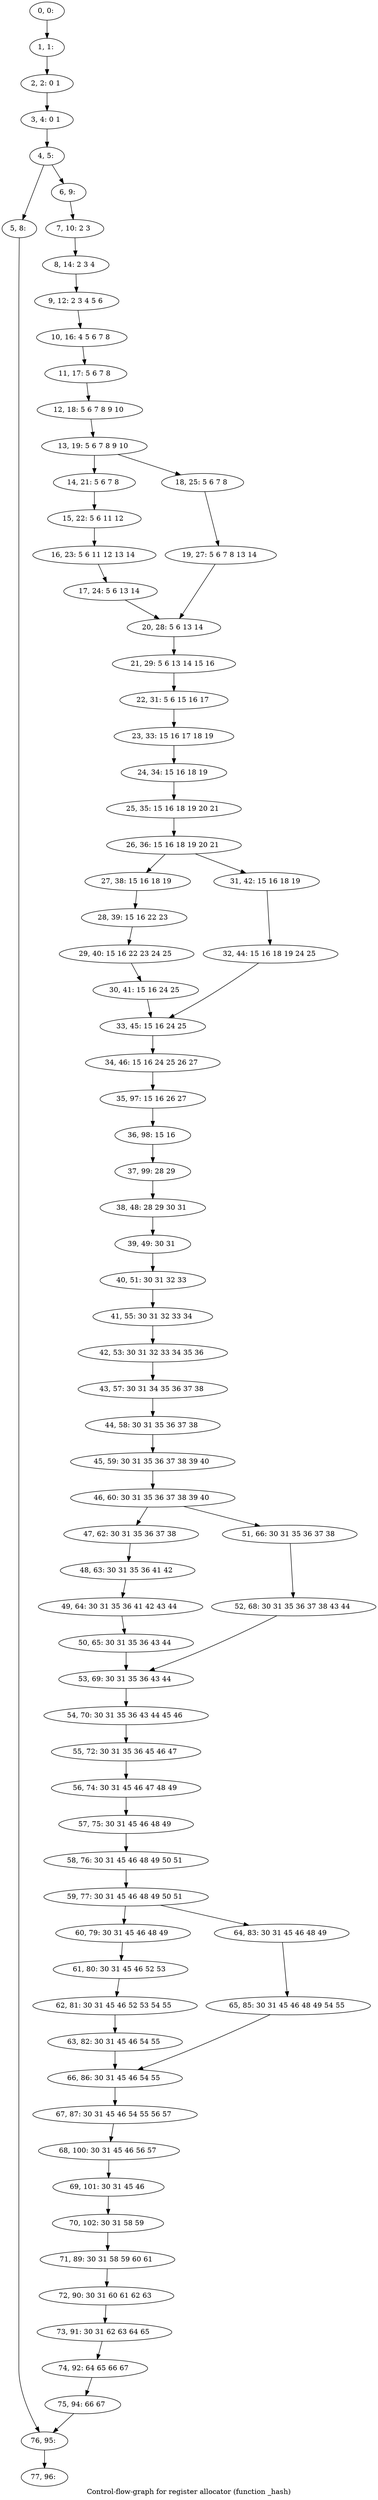 digraph G {
graph [label="Control-flow-graph for register allocator (function _hash)"]
0[label="0, 0: "];
1[label="1, 1: "];
2[label="2, 2: 0 1 "];
3[label="3, 4: 0 1 "];
4[label="4, 5: "];
5[label="5, 8: "];
6[label="6, 9: "];
7[label="7, 10: 2 3 "];
8[label="8, 14: 2 3 4 "];
9[label="9, 12: 2 3 4 5 6 "];
10[label="10, 16: 4 5 6 7 8 "];
11[label="11, 17: 5 6 7 8 "];
12[label="12, 18: 5 6 7 8 9 10 "];
13[label="13, 19: 5 6 7 8 9 10 "];
14[label="14, 21: 5 6 7 8 "];
15[label="15, 22: 5 6 11 12 "];
16[label="16, 23: 5 6 11 12 13 14 "];
17[label="17, 24: 5 6 13 14 "];
18[label="18, 25: 5 6 7 8 "];
19[label="19, 27: 5 6 7 8 13 14 "];
20[label="20, 28: 5 6 13 14 "];
21[label="21, 29: 5 6 13 14 15 16 "];
22[label="22, 31: 5 6 15 16 17 "];
23[label="23, 33: 15 16 17 18 19 "];
24[label="24, 34: 15 16 18 19 "];
25[label="25, 35: 15 16 18 19 20 21 "];
26[label="26, 36: 15 16 18 19 20 21 "];
27[label="27, 38: 15 16 18 19 "];
28[label="28, 39: 15 16 22 23 "];
29[label="29, 40: 15 16 22 23 24 25 "];
30[label="30, 41: 15 16 24 25 "];
31[label="31, 42: 15 16 18 19 "];
32[label="32, 44: 15 16 18 19 24 25 "];
33[label="33, 45: 15 16 24 25 "];
34[label="34, 46: 15 16 24 25 26 27 "];
35[label="35, 97: 15 16 26 27 "];
36[label="36, 98: 15 16 "];
37[label="37, 99: 28 29 "];
38[label="38, 48: 28 29 30 31 "];
39[label="39, 49: 30 31 "];
40[label="40, 51: 30 31 32 33 "];
41[label="41, 55: 30 31 32 33 34 "];
42[label="42, 53: 30 31 32 33 34 35 36 "];
43[label="43, 57: 30 31 34 35 36 37 38 "];
44[label="44, 58: 30 31 35 36 37 38 "];
45[label="45, 59: 30 31 35 36 37 38 39 40 "];
46[label="46, 60: 30 31 35 36 37 38 39 40 "];
47[label="47, 62: 30 31 35 36 37 38 "];
48[label="48, 63: 30 31 35 36 41 42 "];
49[label="49, 64: 30 31 35 36 41 42 43 44 "];
50[label="50, 65: 30 31 35 36 43 44 "];
51[label="51, 66: 30 31 35 36 37 38 "];
52[label="52, 68: 30 31 35 36 37 38 43 44 "];
53[label="53, 69: 30 31 35 36 43 44 "];
54[label="54, 70: 30 31 35 36 43 44 45 46 "];
55[label="55, 72: 30 31 35 36 45 46 47 "];
56[label="56, 74: 30 31 45 46 47 48 49 "];
57[label="57, 75: 30 31 45 46 48 49 "];
58[label="58, 76: 30 31 45 46 48 49 50 51 "];
59[label="59, 77: 30 31 45 46 48 49 50 51 "];
60[label="60, 79: 30 31 45 46 48 49 "];
61[label="61, 80: 30 31 45 46 52 53 "];
62[label="62, 81: 30 31 45 46 52 53 54 55 "];
63[label="63, 82: 30 31 45 46 54 55 "];
64[label="64, 83: 30 31 45 46 48 49 "];
65[label="65, 85: 30 31 45 46 48 49 54 55 "];
66[label="66, 86: 30 31 45 46 54 55 "];
67[label="67, 87: 30 31 45 46 54 55 56 57 "];
68[label="68, 100: 30 31 45 46 56 57 "];
69[label="69, 101: 30 31 45 46 "];
70[label="70, 102: 30 31 58 59 "];
71[label="71, 89: 30 31 58 59 60 61 "];
72[label="72, 90: 30 31 60 61 62 63 "];
73[label="73, 91: 30 31 62 63 64 65 "];
74[label="74, 92: 64 65 66 67 "];
75[label="75, 94: 66 67 "];
76[label="76, 95: "];
77[label="77, 96: "];
0->1 ;
1->2 ;
2->3 ;
3->4 ;
4->5 ;
4->6 ;
5->76 ;
6->7 ;
7->8 ;
8->9 ;
9->10 ;
10->11 ;
11->12 ;
12->13 ;
13->14 ;
13->18 ;
14->15 ;
15->16 ;
16->17 ;
17->20 ;
18->19 ;
19->20 ;
20->21 ;
21->22 ;
22->23 ;
23->24 ;
24->25 ;
25->26 ;
26->27 ;
26->31 ;
27->28 ;
28->29 ;
29->30 ;
30->33 ;
31->32 ;
32->33 ;
33->34 ;
34->35 ;
35->36 ;
36->37 ;
37->38 ;
38->39 ;
39->40 ;
40->41 ;
41->42 ;
42->43 ;
43->44 ;
44->45 ;
45->46 ;
46->47 ;
46->51 ;
47->48 ;
48->49 ;
49->50 ;
50->53 ;
51->52 ;
52->53 ;
53->54 ;
54->55 ;
55->56 ;
56->57 ;
57->58 ;
58->59 ;
59->60 ;
59->64 ;
60->61 ;
61->62 ;
62->63 ;
63->66 ;
64->65 ;
65->66 ;
66->67 ;
67->68 ;
68->69 ;
69->70 ;
70->71 ;
71->72 ;
72->73 ;
73->74 ;
74->75 ;
75->76 ;
76->77 ;
}
